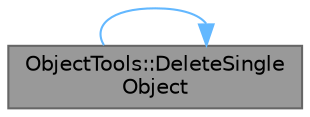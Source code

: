 digraph "ObjectTools::DeleteSingleObject"
{
 // INTERACTIVE_SVG=YES
 // LATEX_PDF_SIZE
  bgcolor="transparent";
  edge [fontname=Helvetica,fontsize=10,labelfontname=Helvetica,labelfontsize=10];
  node [fontname=Helvetica,fontsize=10,shape=box,height=0.2,width=0.4];
  rankdir="LR";
  Node1 [id="Node000001",label="ObjectTools::DeleteSingle\lObject",height=0.2,width=0.4,color="gray40", fillcolor="grey60", style="filled", fontcolor="black",tooltip="Delete a single object."];
  Node1 -> Node1 [id="edge1_Node000001_Node000001",color="steelblue1",style="solid",tooltip=" "];
}
